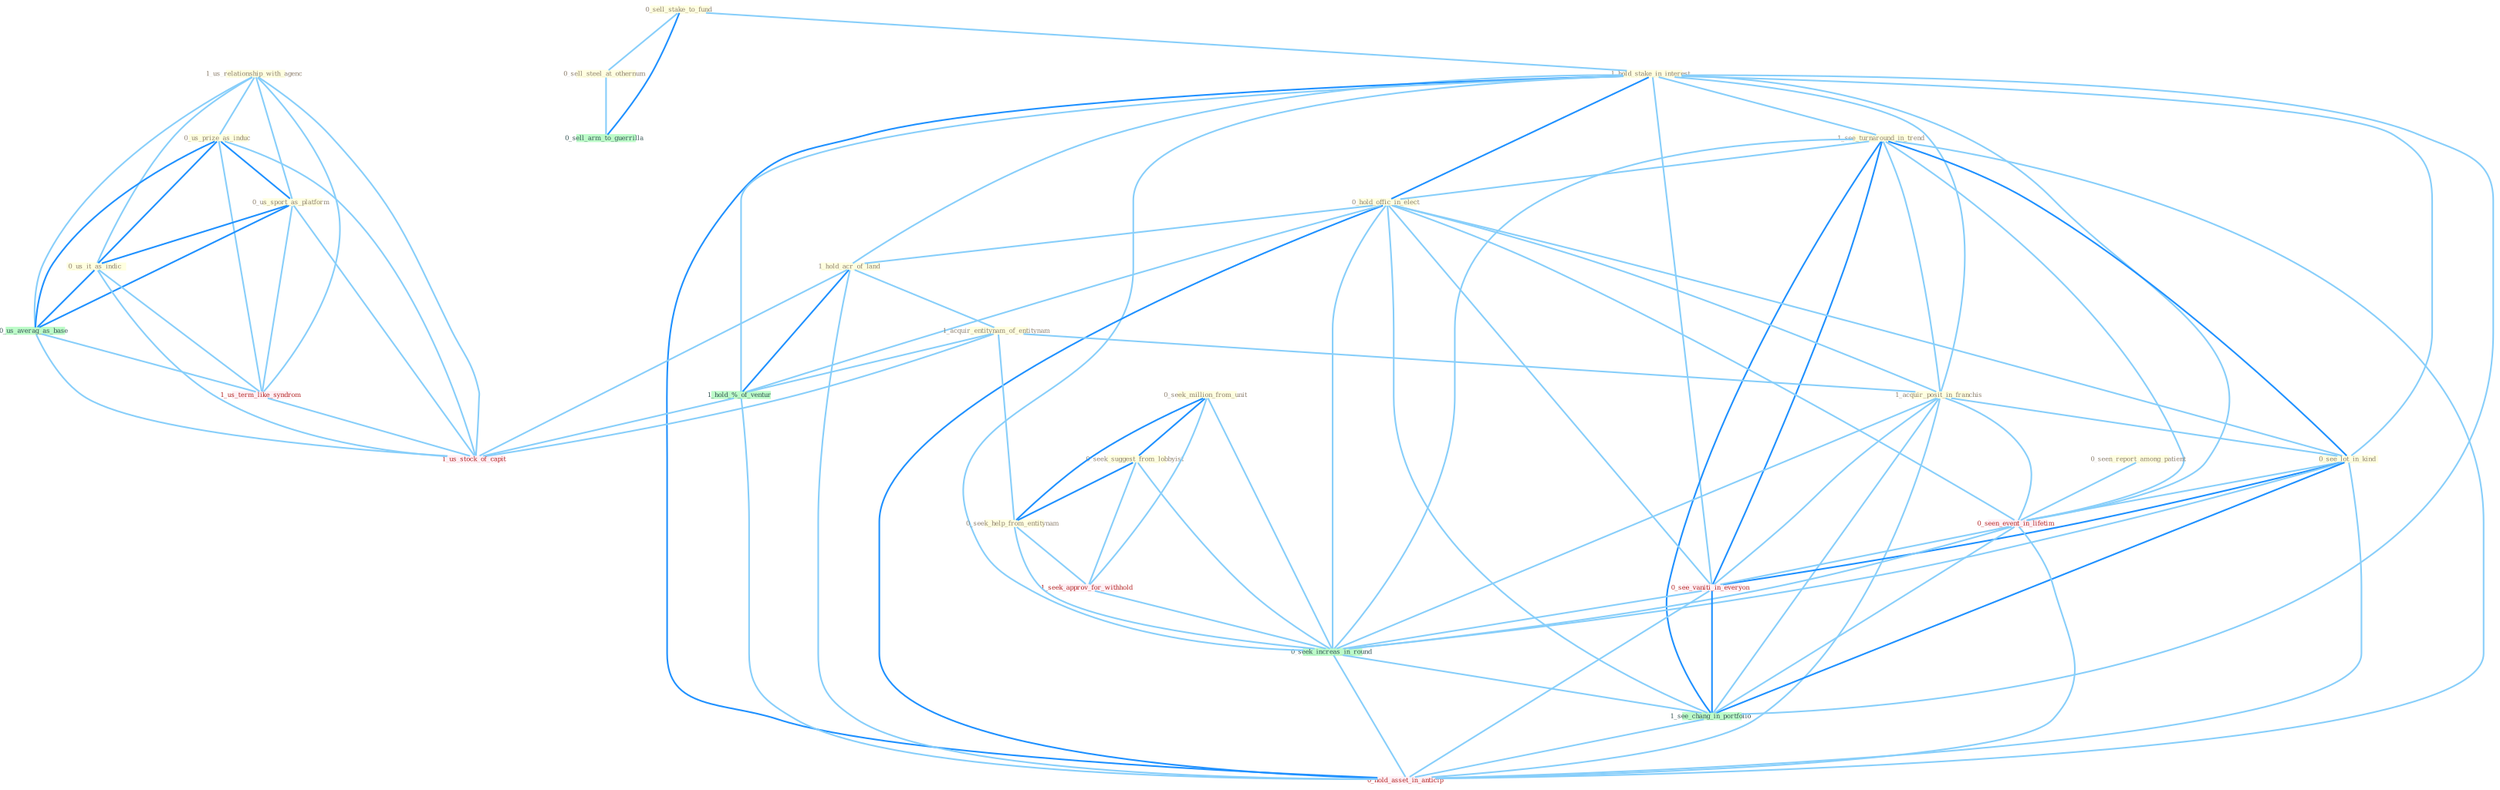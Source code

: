 Graph G{ 
    node
    [shape=polygon,style=filled,width=.5,height=.06,color="#BDFCC9",fixedsize=true,fontsize=4,
    fontcolor="#2f4f4f"];
    {node
    [color="#ffffe0", fontcolor="#8b7d6b"] "0_sell_stake_to_fund " "1_hold_stake_in_interest " "0_seek_million_from_unit " "1_see_turnaround_in_trend " "1_us_relationship_with_agenc " "0_hold_offic_in_elect " "1_hold_acr_of_land " "0_seek_suggest_from_lobbyist " "1_acquir_entitynam_of_entitynam " "0_us_prize_as_induc " "0_seek_help_from_entitynam " "0_sell_steel_at_othernum " "1_acquir_posit_in_franchis " "0_us_sport_as_platform " "0_seen_report_among_patient " "0_see_lot_in_kind " "0_us_it_as_indic "}
{node [color="#fff0f5", fontcolor="#b22222"] "0_seen_event_in_lifetim " "1_us_term_like_syndrom " "1_seek_approv_for_withhold " "0_see_vaniti_in_everyon " "1_us_stock_of_capit " "0_hold_asset_in_anticip "}
edge [color="#B0E2FF"];

	"0_sell_stake_to_fund " -- "1_hold_stake_in_interest " [w="1", color="#87cefa" ];
	"0_sell_stake_to_fund " -- "0_sell_steel_at_othernum " [w="1", color="#87cefa" ];
	"0_sell_stake_to_fund " -- "0_sell_arm_to_guerrilla " [w="2", color="#1e90ff" , len=0.8];
	"1_hold_stake_in_interest " -- "1_see_turnaround_in_trend " [w="1", color="#87cefa" ];
	"1_hold_stake_in_interest " -- "0_hold_offic_in_elect " [w="2", color="#1e90ff" , len=0.8];
	"1_hold_stake_in_interest " -- "1_hold_acr_of_land " [w="1", color="#87cefa" ];
	"1_hold_stake_in_interest " -- "1_acquir_posit_in_franchis " [w="1", color="#87cefa" ];
	"1_hold_stake_in_interest " -- "0_see_lot_in_kind " [w="1", color="#87cefa" ];
	"1_hold_stake_in_interest " -- "0_seen_event_in_lifetim " [w="1", color="#87cefa" ];
	"1_hold_stake_in_interest " -- "1_hold_%_of_ventur " [w="1", color="#87cefa" ];
	"1_hold_stake_in_interest " -- "0_see_vaniti_in_everyon " [w="1", color="#87cefa" ];
	"1_hold_stake_in_interest " -- "0_seek_increas_in_round " [w="1", color="#87cefa" ];
	"1_hold_stake_in_interest " -- "1_see_chang_in_portfolio " [w="1", color="#87cefa" ];
	"1_hold_stake_in_interest " -- "0_hold_asset_in_anticip " [w="2", color="#1e90ff" , len=0.8];
	"0_seek_million_from_unit " -- "0_seek_suggest_from_lobbyist " [w="2", color="#1e90ff" , len=0.8];
	"0_seek_million_from_unit " -- "0_seek_help_from_entitynam " [w="2", color="#1e90ff" , len=0.8];
	"0_seek_million_from_unit " -- "1_seek_approv_for_withhold " [w="1", color="#87cefa" ];
	"0_seek_million_from_unit " -- "0_seek_increas_in_round " [w="1", color="#87cefa" ];
	"1_see_turnaround_in_trend " -- "0_hold_offic_in_elect " [w="1", color="#87cefa" ];
	"1_see_turnaround_in_trend " -- "1_acquir_posit_in_franchis " [w="1", color="#87cefa" ];
	"1_see_turnaround_in_trend " -- "0_see_lot_in_kind " [w="2", color="#1e90ff" , len=0.8];
	"1_see_turnaround_in_trend " -- "0_seen_event_in_lifetim " [w="1", color="#87cefa" ];
	"1_see_turnaround_in_trend " -- "0_see_vaniti_in_everyon " [w="2", color="#1e90ff" , len=0.8];
	"1_see_turnaround_in_trend " -- "0_seek_increas_in_round " [w="1", color="#87cefa" ];
	"1_see_turnaround_in_trend " -- "1_see_chang_in_portfolio " [w="2", color="#1e90ff" , len=0.8];
	"1_see_turnaround_in_trend " -- "0_hold_asset_in_anticip " [w="1", color="#87cefa" ];
	"1_us_relationship_with_agenc " -- "0_us_prize_as_induc " [w="1", color="#87cefa" ];
	"1_us_relationship_with_agenc " -- "0_us_sport_as_platform " [w="1", color="#87cefa" ];
	"1_us_relationship_with_agenc " -- "0_us_it_as_indic " [w="1", color="#87cefa" ];
	"1_us_relationship_with_agenc " -- "0_us_averag_as_base " [w="1", color="#87cefa" ];
	"1_us_relationship_with_agenc " -- "1_us_term_like_syndrom " [w="1", color="#87cefa" ];
	"1_us_relationship_with_agenc " -- "1_us_stock_of_capit " [w="1", color="#87cefa" ];
	"0_hold_offic_in_elect " -- "1_hold_acr_of_land " [w="1", color="#87cefa" ];
	"0_hold_offic_in_elect " -- "1_acquir_posit_in_franchis " [w="1", color="#87cefa" ];
	"0_hold_offic_in_elect " -- "0_see_lot_in_kind " [w="1", color="#87cefa" ];
	"0_hold_offic_in_elect " -- "0_seen_event_in_lifetim " [w="1", color="#87cefa" ];
	"0_hold_offic_in_elect " -- "1_hold_%_of_ventur " [w="1", color="#87cefa" ];
	"0_hold_offic_in_elect " -- "0_see_vaniti_in_everyon " [w="1", color="#87cefa" ];
	"0_hold_offic_in_elect " -- "0_seek_increas_in_round " [w="1", color="#87cefa" ];
	"0_hold_offic_in_elect " -- "1_see_chang_in_portfolio " [w="1", color="#87cefa" ];
	"0_hold_offic_in_elect " -- "0_hold_asset_in_anticip " [w="2", color="#1e90ff" , len=0.8];
	"1_hold_acr_of_land " -- "1_acquir_entitynam_of_entitynam " [w="1", color="#87cefa" ];
	"1_hold_acr_of_land " -- "1_hold_%_of_ventur " [w="2", color="#1e90ff" , len=0.8];
	"1_hold_acr_of_land " -- "1_us_stock_of_capit " [w="1", color="#87cefa" ];
	"1_hold_acr_of_land " -- "0_hold_asset_in_anticip " [w="1", color="#87cefa" ];
	"0_seek_suggest_from_lobbyist " -- "0_seek_help_from_entitynam " [w="2", color="#1e90ff" , len=0.8];
	"0_seek_suggest_from_lobbyist " -- "1_seek_approv_for_withhold " [w="1", color="#87cefa" ];
	"0_seek_suggest_from_lobbyist " -- "0_seek_increas_in_round " [w="1", color="#87cefa" ];
	"1_acquir_entitynam_of_entitynam " -- "0_seek_help_from_entitynam " [w="1", color="#87cefa" ];
	"1_acquir_entitynam_of_entitynam " -- "1_acquir_posit_in_franchis " [w="1", color="#87cefa" ];
	"1_acquir_entitynam_of_entitynam " -- "1_hold_%_of_ventur " [w="1", color="#87cefa" ];
	"1_acquir_entitynam_of_entitynam " -- "1_us_stock_of_capit " [w="1", color="#87cefa" ];
	"0_us_prize_as_induc " -- "0_us_sport_as_platform " [w="2", color="#1e90ff" , len=0.8];
	"0_us_prize_as_induc " -- "0_us_it_as_indic " [w="2", color="#1e90ff" , len=0.8];
	"0_us_prize_as_induc " -- "0_us_averag_as_base " [w="2", color="#1e90ff" , len=0.8];
	"0_us_prize_as_induc " -- "1_us_term_like_syndrom " [w="1", color="#87cefa" ];
	"0_us_prize_as_induc " -- "1_us_stock_of_capit " [w="1", color="#87cefa" ];
	"0_seek_help_from_entitynam " -- "1_seek_approv_for_withhold " [w="1", color="#87cefa" ];
	"0_seek_help_from_entitynam " -- "0_seek_increas_in_round " [w="1", color="#87cefa" ];
	"0_sell_steel_at_othernum " -- "0_sell_arm_to_guerrilla " [w="1", color="#87cefa" ];
	"1_acquir_posit_in_franchis " -- "0_see_lot_in_kind " [w="1", color="#87cefa" ];
	"1_acquir_posit_in_franchis " -- "0_seen_event_in_lifetim " [w="1", color="#87cefa" ];
	"1_acquir_posit_in_franchis " -- "0_see_vaniti_in_everyon " [w="1", color="#87cefa" ];
	"1_acquir_posit_in_franchis " -- "0_seek_increas_in_round " [w="1", color="#87cefa" ];
	"1_acquir_posit_in_franchis " -- "1_see_chang_in_portfolio " [w="1", color="#87cefa" ];
	"1_acquir_posit_in_franchis " -- "0_hold_asset_in_anticip " [w="1", color="#87cefa" ];
	"0_us_sport_as_platform " -- "0_us_it_as_indic " [w="2", color="#1e90ff" , len=0.8];
	"0_us_sport_as_platform " -- "0_us_averag_as_base " [w="2", color="#1e90ff" , len=0.8];
	"0_us_sport_as_platform " -- "1_us_term_like_syndrom " [w="1", color="#87cefa" ];
	"0_us_sport_as_platform " -- "1_us_stock_of_capit " [w="1", color="#87cefa" ];
	"0_seen_report_among_patient " -- "0_seen_event_in_lifetim " [w="1", color="#87cefa" ];
	"0_see_lot_in_kind " -- "0_seen_event_in_lifetim " [w="1", color="#87cefa" ];
	"0_see_lot_in_kind " -- "0_see_vaniti_in_everyon " [w="2", color="#1e90ff" , len=0.8];
	"0_see_lot_in_kind " -- "0_seek_increas_in_round " [w="1", color="#87cefa" ];
	"0_see_lot_in_kind " -- "1_see_chang_in_portfolio " [w="2", color="#1e90ff" , len=0.8];
	"0_see_lot_in_kind " -- "0_hold_asset_in_anticip " [w="1", color="#87cefa" ];
	"0_us_it_as_indic " -- "0_us_averag_as_base " [w="2", color="#1e90ff" , len=0.8];
	"0_us_it_as_indic " -- "1_us_term_like_syndrom " [w="1", color="#87cefa" ];
	"0_us_it_as_indic " -- "1_us_stock_of_capit " [w="1", color="#87cefa" ];
	"0_seen_event_in_lifetim " -- "0_see_vaniti_in_everyon " [w="1", color="#87cefa" ];
	"0_seen_event_in_lifetim " -- "0_seek_increas_in_round " [w="1", color="#87cefa" ];
	"0_seen_event_in_lifetim " -- "1_see_chang_in_portfolio " [w="1", color="#87cefa" ];
	"0_seen_event_in_lifetim " -- "0_hold_asset_in_anticip " [w="1", color="#87cefa" ];
	"0_us_averag_as_base " -- "1_us_term_like_syndrom " [w="1", color="#87cefa" ];
	"0_us_averag_as_base " -- "1_us_stock_of_capit " [w="1", color="#87cefa" ];
	"1_us_term_like_syndrom " -- "1_us_stock_of_capit " [w="1", color="#87cefa" ];
	"1_seek_approv_for_withhold " -- "0_seek_increas_in_round " [w="1", color="#87cefa" ];
	"1_hold_%_of_ventur " -- "1_us_stock_of_capit " [w="1", color="#87cefa" ];
	"1_hold_%_of_ventur " -- "0_hold_asset_in_anticip " [w="1", color="#87cefa" ];
	"0_see_vaniti_in_everyon " -- "0_seek_increas_in_round " [w="1", color="#87cefa" ];
	"0_see_vaniti_in_everyon " -- "1_see_chang_in_portfolio " [w="2", color="#1e90ff" , len=0.8];
	"0_see_vaniti_in_everyon " -- "0_hold_asset_in_anticip " [w="1", color="#87cefa" ];
	"0_seek_increas_in_round " -- "1_see_chang_in_portfolio " [w="1", color="#87cefa" ];
	"0_seek_increas_in_round " -- "0_hold_asset_in_anticip " [w="1", color="#87cefa" ];
	"1_see_chang_in_portfolio " -- "0_hold_asset_in_anticip " [w="1", color="#87cefa" ];
}